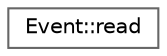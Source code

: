 digraph "Graphical Class Hierarchy"
{
 // LATEX_PDF_SIZE
  bgcolor="transparent";
  edge [fontname=Helvetica,fontsize=10,labelfontname=Helvetica,labelfontsize=10];
  node [fontname=Helvetica,fontsize=10,shape=box,height=0.2,width=0.4];
  rankdir="LR";
  Node0 [id="Node000000",label="Event::read",height=0.2,width=0.4,color="grey40", fillcolor="white", style="filled",URL="$class_event.html#struct_event_1_1read",tooltip=" "];
}
